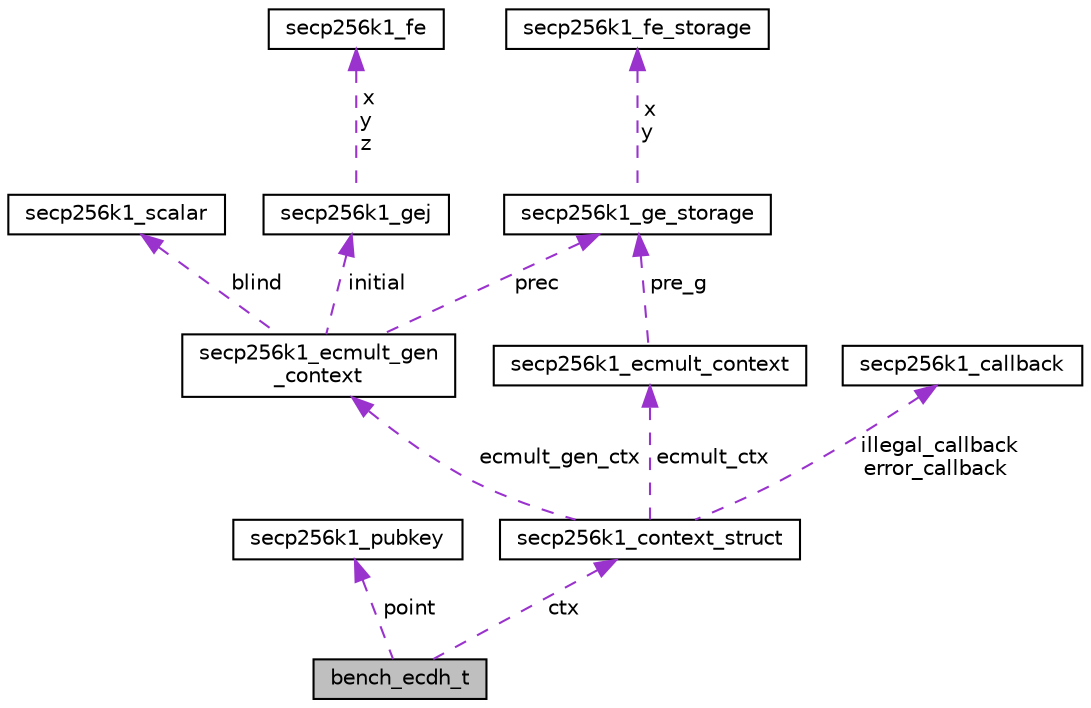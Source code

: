 digraph "bench_ecdh_t"
{
  edge [fontname="Helvetica",fontsize="10",labelfontname="Helvetica",labelfontsize="10"];
  node [fontname="Helvetica",fontsize="10",shape=record];
  Node1 [label="bench_ecdh_t",height=0.2,width=0.4,color="black", fillcolor="grey75", style="filled", fontcolor="black"];
  Node2 -> Node1 [dir="back",color="darkorchid3",fontsize="10",style="dashed",label=" point" ,fontname="Helvetica"];
  Node2 [label="secp256k1_pubkey",height=0.2,width=0.4,color="black", fillcolor="white", style="filled",URL="$da/dde/structsecp256k1__pubkey.html",tooltip="Opaque data structure that holds a parsed and valid public key. "];
  Node3 -> Node1 [dir="back",color="darkorchid3",fontsize="10",style="dashed",label=" ctx" ,fontname="Helvetica"];
  Node3 [label="secp256k1_context_struct",height=0.2,width=0.4,color="black", fillcolor="white", style="filled",URL="$d9/d6c/structsecp256k1__context__struct.html"];
  Node4 -> Node3 [dir="back",color="darkorchid3",fontsize="10",style="dashed",label=" ecmult_gen_ctx" ,fontname="Helvetica"];
  Node4 [label="secp256k1_ecmult_gen\l_context",height=0.2,width=0.4,color="black", fillcolor="white", style="filled",URL="$d2/db6/structsecp256k1__ecmult__gen__context.html"];
  Node5 -> Node4 [dir="back",color="darkorchid3",fontsize="10",style="dashed",label=" blind" ,fontname="Helvetica"];
  Node5 [label="secp256k1_scalar",height=0.2,width=0.4,color="black", fillcolor="white", style="filled",URL="$df/d44/structsecp256k1__scalar.html",tooltip="A scalar modulo the group order of the secp256k1 curve. "];
  Node6 -> Node4 [dir="back",color="darkorchid3",fontsize="10",style="dashed",label=" initial" ,fontname="Helvetica"];
  Node6 [label="secp256k1_gej",height=0.2,width=0.4,color="black", fillcolor="white", style="filled",URL="$d9/dd1/structsecp256k1__gej.html",tooltip="A group element of the secp256k1 curve, in jacobian coordinates. "];
  Node7 -> Node6 [dir="back",color="darkorchid3",fontsize="10",style="dashed",label=" x\ny\nz" ,fontname="Helvetica"];
  Node7 [label="secp256k1_fe",height=0.2,width=0.4,color="black", fillcolor="white", style="filled",URL="$d9/d11/structsecp256k1__fe.html"];
  Node8 -> Node4 [dir="back",color="darkorchid3",fontsize="10",style="dashed",label=" prec" ,fontname="Helvetica"];
  Node8 [label="secp256k1_ge_storage",height=0.2,width=0.4,color="black", fillcolor="white", style="filled",URL="$d9/d95/structsecp256k1__ge__storage.html"];
  Node9 -> Node8 [dir="back",color="darkorchid3",fontsize="10",style="dashed",label=" x\ny" ,fontname="Helvetica"];
  Node9 [label="secp256k1_fe_storage",height=0.2,width=0.4,color="black", fillcolor="white", style="filled",URL="$de/d0a/structsecp256k1__fe__storage.html"];
  Node10 -> Node3 [dir="back",color="darkorchid3",fontsize="10",style="dashed",label=" illegal_callback\nerror_callback" ,fontname="Helvetica"];
  Node10 [label="secp256k1_callback",height=0.2,width=0.4,color="black", fillcolor="white", style="filled",URL="$d7/de8/structsecp256k1__callback.html"];
  Node11 -> Node3 [dir="back",color="darkorchid3",fontsize="10",style="dashed",label=" ecmult_ctx" ,fontname="Helvetica"];
  Node11 [label="secp256k1_ecmult_context",height=0.2,width=0.4,color="black", fillcolor="white", style="filled",URL="$d8/dd7/structsecp256k1__ecmult__context.html"];
  Node8 -> Node11 [dir="back",color="darkorchid3",fontsize="10",style="dashed",label=" pre_g" ,fontname="Helvetica"];
}
